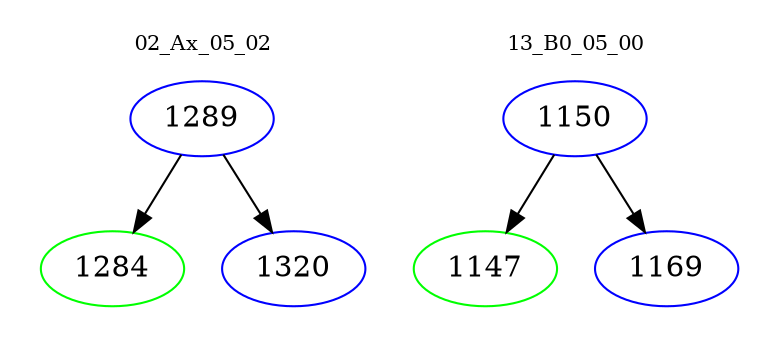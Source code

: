 digraph{
subgraph cluster_0 {
color = white
label = "02_Ax_05_02";
fontsize=10;
T0_1289 [label="1289", color="blue"]
T0_1289 -> T0_1284 [color="black"]
T0_1284 [label="1284", color="green"]
T0_1289 -> T0_1320 [color="black"]
T0_1320 [label="1320", color="blue"]
}
subgraph cluster_1 {
color = white
label = "13_B0_05_00";
fontsize=10;
T1_1150 [label="1150", color="blue"]
T1_1150 -> T1_1147 [color="black"]
T1_1147 [label="1147", color="green"]
T1_1150 -> T1_1169 [color="black"]
T1_1169 [label="1169", color="blue"]
}
}
